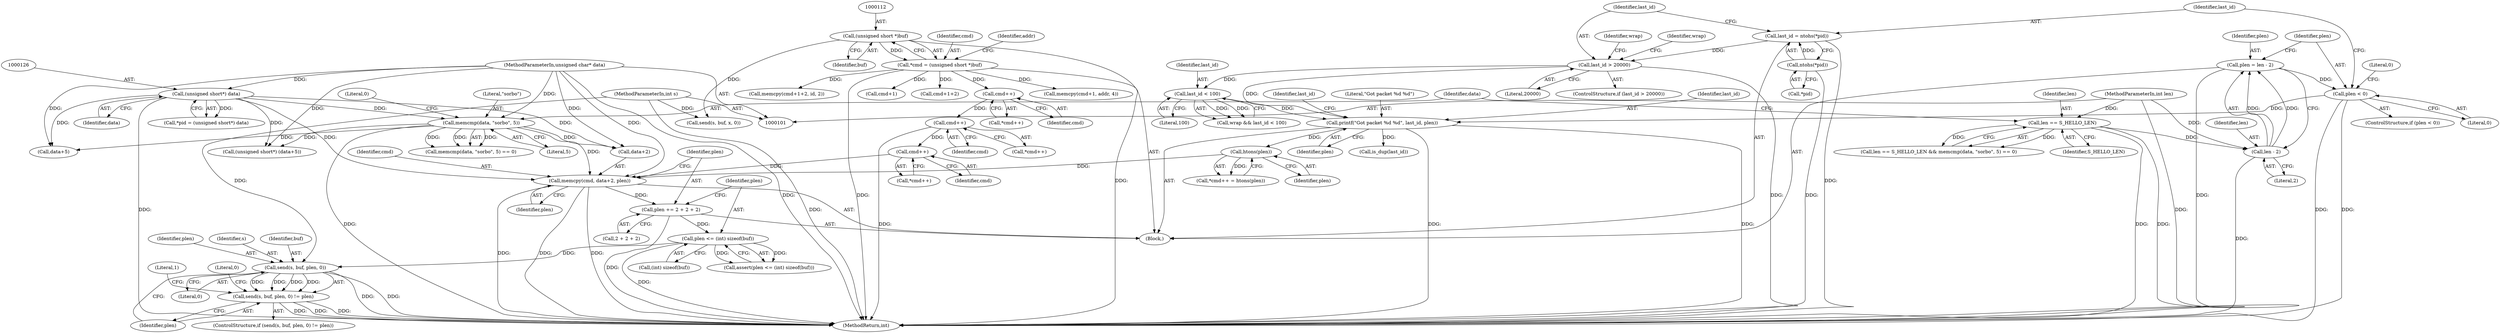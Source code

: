 digraph "0_aircrack-ng_da087238963c1239fdabd47dc1b65279605aca70@API" {
"1000287" [label="(Call,send(s, buf, plen, 0))"];
"1000102" [label="(MethodParameterIn,int s)"];
"1000279" [label="(Call,plen <= (int) sizeof(buf))"];
"1000271" [label="(Call,plen += 2 + 2 + 2)"];
"1000265" [label="(Call,memcpy(cmd, data+2, plen))"];
"1000261" [label="(Call,cmd++)"];
"1000203" [label="(Call,cmd++)"];
"1000197" [label="(Call,cmd++)"];
"1000109" [label="(Call,*cmd = (unsigned short *)buf)"];
"1000111" [label="(Call,(unsigned short *)buf)"];
"1000125" [label="(Call,(unsigned short*) data)"];
"1000103" [label="(MethodParameterIn,unsigned char* data)"];
"1000134" [label="(Call,memcmp(data, \"sorbo\", 5))"];
"1000263" [label="(Call,htons(plen))"];
"1000245" [label="(Call,printf(\"Got packet %d %d\", last_id, plen))"];
"1000224" [label="(Call,last_id > 20000)"];
"1000218" [label="(Call,last_id = ntohs(*pid))"];
"1000220" [label="(Call,ntohs(*pid))"];
"1000233" [label="(Call,last_id < 100)"];
"1000213" [label="(Call,plen < 0)"];
"1000207" [label="(Call,plen = len - 2)"];
"1000209" [label="(Call,len - 2)"];
"1000130" [label="(Call,len == S_HELLO_LEN)"];
"1000104" [label="(MethodParameterIn,int len)"];
"1000286" [label="(Call,send(s, buf, plen, 0) != plen)"];
"1000204" [label="(Identifier,cmd)"];
"1000104" [label="(MethodParameterIn,int len)"];
"1000110" [label="(Identifier,cmd)"];
"1000225" [label="(Identifier,last_id)"];
"1000281" [label="(Call,(int) sizeof(buf))"];
"1000113" [label="(Identifier,buf)"];
"1000270" [label="(Identifier,plen)"];
"1000234" [label="(Identifier,last_id)"];
"1000130" [label="(Call,len == S_HELLO_LEN)"];
"1000103" [label="(MethodParameterIn,unsigned char* data)"];
"1000132" [label="(Identifier,S_HELLO_LEN)"];
"1000251" [label="(Identifier,last_id)"];
"1000196" [label="(Call,*cmd++)"];
"1000162" [label="(Call,cmd+1)"];
"1000248" [label="(Identifier,plen)"];
"1000271" [label="(Call,plen += 2 + 2 + 2)"];
"1000219" [label="(Identifier,last_id)"];
"1000198" [label="(Identifier,cmd)"];
"1000215" [label="(Literal,0)"];
"1000137" [label="(Literal,5)"];
"1000263" [label="(Call,htons(plen))"];
"1000131" [label="(Identifier,len)"];
"1000260" [label="(Call,*cmd++)"];
"1000280" [label="(Identifier,plen)"];
"1000212" [label="(ControlStructure,if (plen < 0))"];
"1000262" [label="(Identifier,cmd)"];
"1000226" [label="(Literal,20000)"];
"1000285" [label="(ControlStructure,if (send(s, buf, plen, 0) != plen))"];
"1000224" [label="(Call,last_id > 20000)"];
"1000246" [label="(Literal,\"Got packet %d %d\")"];
"1000207" [label="(Call,plen = len - 2)"];
"1000247" [label="(Identifier,last_id)"];
"1000279" [label="(Call,plen <= (int) sizeof(buf))"];
"1000289" [label="(Identifier,buf)"];
"1000145" [label="(Call,data+5)"];
"1000106" [label="(Block,)"];
"1000168" [label="(Call,cmd+1+2)"];
"1000220" [label="(Call,ntohs(*pid))"];
"1000161" [label="(Call,memcpy(cmd+1, addr, 4))"];
"1000286" [label="(Call,send(s, buf, plen, 0) != plen)"];
"1000111" [label="(Call,(unsigned short *)buf)"];
"1000133" [label="(Call,memcmp(data, \"sorbo\", 5) == 0)"];
"1000273" [label="(Call,2 + 2 + 2)"];
"1000267" [label="(Call,data+2)"];
"1000203" [label="(Call,cmd++)"];
"1000250" [label="(Call,is_dup(last_id))"];
"1000297" [label="(MethodReturn,int)"];
"1000125" [label="(Call,(unsigned short*) data)"];
"1000278" [label="(Call,assert(plen <= (int) sizeof(buf)))"];
"1000228" [label="(Identifier,wrap)"];
"1000233" [label="(Call,last_id < 100)"];
"1000294" [label="(Literal,1)"];
"1000292" [label="(Identifier,plen)"];
"1000232" [label="(Identifier,wrap)"];
"1000218" [label="(Call,last_id = ntohs(*pid))"];
"1000221" [label="(Call,*pid)"];
"1000245" [label="(Call,printf(\"Got packet %d %d\", last_id, plen))"];
"1000266" [label="(Identifier,cmd)"];
"1000235" [label="(Literal,100)"];
"1000129" [label="(Call,len == S_HELLO_LEN && memcmp(data, \"sorbo\", 5) == 0)"];
"1000135" [label="(Identifier,data)"];
"1000209" [label="(Call,len - 2)"];
"1000261" [label="(Call,cmd++)"];
"1000214" [label="(Identifier,plen)"];
"1000136" [label="(Literal,\"sorbo\")"];
"1000197" [label="(Call,cmd++)"];
"1000264" [label="(Identifier,plen)"];
"1000117" [label="(Identifier,addr)"];
"1000272" [label="(Identifier,plen)"];
"1000143" [label="(Call,(unsigned short*) (data+5))"];
"1000138" [label="(Literal,0)"];
"1000223" [label="(ControlStructure,if (last_id > 20000))"];
"1000208" [label="(Identifier,plen)"];
"1000185" [label="(Call,send(s, buf, x, 0))"];
"1000211" [label="(Literal,2)"];
"1000296" [label="(Literal,0)"];
"1000290" [label="(Identifier,plen)"];
"1000231" [label="(Call,wrap && last_id < 100)"];
"1000291" [label="(Literal,0)"];
"1000265" [label="(Call,memcpy(cmd, data+2, plen))"];
"1000202" [label="(Call,*cmd++)"];
"1000259" [label="(Call,*cmd++ = htons(plen))"];
"1000102" [label="(MethodParameterIn,int s)"];
"1000210" [label="(Identifier,len)"];
"1000127" [label="(Identifier,data)"];
"1000109" [label="(Call,*cmd = (unsigned short *)buf)"];
"1000213" [label="(Call,plen < 0)"];
"1000217" [label="(Literal,0)"];
"1000123" [label="(Call,*pid = (unsigned short*) data)"];
"1000287" [label="(Call,send(s, buf, plen, 0))"];
"1000167" [label="(Call,memcpy(cmd+1+2, id, 2))"];
"1000288" [label="(Identifier,s)"];
"1000134" [label="(Call,memcmp(data, \"sorbo\", 5))"];
"1000287" -> "1000286"  [label="AST: "];
"1000287" -> "1000291"  [label="CFG: "];
"1000288" -> "1000287"  [label="AST: "];
"1000289" -> "1000287"  [label="AST: "];
"1000290" -> "1000287"  [label="AST: "];
"1000291" -> "1000287"  [label="AST: "];
"1000292" -> "1000287"  [label="CFG: "];
"1000287" -> "1000297"  [label="DDG: "];
"1000287" -> "1000297"  [label="DDG: "];
"1000287" -> "1000286"  [label="DDG: "];
"1000287" -> "1000286"  [label="DDG: "];
"1000287" -> "1000286"  [label="DDG: "];
"1000287" -> "1000286"  [label="DDG: "];
"1000102" -> "1000287"  [label="DDG: "];
"1000279" -> "1000287"  [label="DDG: "];
"1000102" -> "1000101"  [label="AST: "];
"1000102" -> "1000297"  [label="DDG: "];
"1000102" -> "1000185"  [label="DDG: "];
"1000279" -> "1000278"  [label="AST: "];
"1000279" -> "1000281"  [label="CFG: "];
"1000280" -> "1000279"  [label="AST: "];
"1000281" -> "1000279"  [label="AST: "];
"1000278" -> "1000279"  [label="CFG: "];
"1000279" -> "1000297"  [label="DDG: "];
"1000279" -> "1000278"  [label="DDG: "];
"1000279" -> "1000278"  [label="DDG: "];
"1000271" -> "1000279"  [label="DDG: "];
"1000271" -> "1000106"  [label="AST: "];
"1000271" -> "1000273"  [label="CFG: "];
"1000272" -> "1000271"  [label="AST: "];
"1000273" -> "1000271"  [label="AST: "];
"1000280" -> "1000271"  [label="CFG: "];
"1000271" -> "1000297"  [label="DDG: "];
"1000265" -> "1000271"  [label="DDG: "];
"1000265" -> "1000106"  [label="AST: "];
"1000265" -> "1000270"  [label="CFG: "];
"1000266" -> "1000265"  [label="AST: "];
"1000267" -> "1000265"  [label="AST: "];
"1000270" -> "1000265"  [label="AST: "];
"1000272" -> "1000265"  [label="CFG: "];
"1000265" -> "1000297"  [label="DDG: "];
"1000265" -> "1000297"  [label="DDG: "];
"1000265" -> "1000297"  [label="DDG: "];
"1000261" -> "1000265"  [label="DDG: "];
"1000125" -> "1000265"  [label="DDG: "];
"1000134" -> "1000265"  [label="DDG: "];
"1000103" -> "1000265"  [label="DDG: "];
"1000263" -> "1000265"  [label="DDG: "];
"1000261" -> "1000260"  [label="AST: "];
"1000261" -> "1000262"  [label="CFG: "];
"1000262" -> "1000261"  [label="AST: "];
"1000260" -> "1000261"  [label="CFG: "];
"1000203" -> "1000261"  [label="DDG: "];
"1000203" -> "1000202"  [label="AST: "];
"1000203" -> "1000204"  [label="CFG: "];
"1000204" -> "1000203"  [label="AST: "];
"1000202" -> "1000203"  [label="CFG: "];
"1000203" -> "1000297"  [label="DDG: "];
"1000197" -> "1000203"  [label="DDG: "];
"1000197" -> "1000196"  [label="AST: "];
"1000197" -> "1000198"  [label="CFG: "];
"1000198" -> "1000197"  [label="AST: "];
"1000196" -> "1000197"  [label="CFG: "];
"1000109" -> "1000197"  [label="DDG: "];
"1000109" -> "1000106"  [label="AST: "];
"1000109" -> "1000111"  [label="CFG: "];
"1000110" -> "1000109"  [label="AST: "];
"1000111" -> "1000109"  [label="AST: "];
"1000117" -> "1000109"  [label="CFG: "];
"1000109" -> "1000297"  [label="DDG: "];
"1000111" -> "1000109"  [label="DDG: "];
"1000109" -> "1000161"  [label="DDG: "];
"1000109" -> "1000162"  [label="DDG: "];
"1000109" -> "1000167"  [label="DDG: "];
"1000109" -> "1000168"  [label="DDG: "];
"1000111" -> "1000113"  [label="CFG: "];
"1000112" -> "1000111"  [label="AST: "];
"1000113" -> "1000111"  [label="AST: "];
"1000111" -> "1000297"  [label="DDG: "];
"1000111" -> "1000185"  [label="DDG: "];
"1000125" -> "1000123"  [label="AST: "];
"1000125" -> "1000127"  [label="CFG: "];
"1000126" -> "1000125"  [label="AST: "];
"1000127" -> "1000125"  [label="AST: "];
"1000123" -> "1000125"  [label="CFG: "];
"1000125" -> "1000297"  [label="DDG: "];
"1000125" -> "1000123"  [label="DDG: "];
"1000103" -> "1000125"  [label="DDG: "];
"1000125" -> "1000134"  [label="DDG: "];
"1000125" -> "1000143"  [label="DDG: "];
"1000125" -> "1000145"  [label="DDG: "];
"1000125" -> "1000267"  [label="DDG: "];
"1000103" -> "1000101"  [label="AST: "];
"1000103" -> "1000297"  [label="DDG: "];
"1000103" -> "1000134"  [label="DDG: "];
"1000103" -> "1000143"  [label="DDG: "];
"1000103" -> "1000145"  [label="DDG: "];
"1000103" -> "1000267"  [label="DDG: "];
"1000134" -> "1000133"  [label="AST: "];
"1000134" -> "1000137"  [label="CFG: "];
"1000135" -> "1000134"  [label="AST: "];
"1000136" -> "1000134"  [label="AST: "];
"1000137" -> "1000134"  [label="AST: "];
"1000138" -> "1000134"  [label="CFG: "];
"1000134" -> "1000297"  [label="DDG: "];
"1000134" -> "1000133"  [label="DDG: "];
"1000134" -> "1000133"  [label="DDG: "];
"1000134" -> "1000133"  [label="DDG: "];
"1000134" -> "1000143"  [label="DDG: "];
"1000134" -> "1000145"  [label="DDG: "];
"1000134" -> "1000267"  [label="DDG: "];
"1000263" -> "1000259"  [label="AST: "];
"1000263" -> "1000264"  [label="CFG: "];
"1000264" -> "1000263"  [label="AST: "];
"1000259" -> "1000263"  [label="CFG: "];
"1000263" -> "1000259"  [label="DDG: "];
"1000245" -> "1000263"  [label="DDG: "];
"1000245" -> "1000106"  [label="AST: "];
"1000245" -> "1000248"  [label="CFG: "];
"1000246" -> "1000245"  [label="AST: "];
"1000247" -> "1000245"  [label="AST: "];
"1000248" -> "1000245"  [label="AST: "];
"1000251" -> "1000245"  [label="CFG: "];
"1000245" -> "1000297"  [label="DDG: "];
"1000245" -> "1000297"  [label="DDG: "];
"1000224" -> "1000245"  [label="DDG: "];
"1000233" -> "1000245"  [label="DDG: "];
"1000213" -> "1000245"  [label="DDG: "];
"1000245" -> "1000250"  [label="DDG: "];
"1000224" -> "1000223"  [label="AST: "];
"1000224" -> "1000226"  [label="CFG: "];
"1000225" -> "1000224"  [label="AST: "];
"1000226" -> "1000224"  [label="AST: "];
"1000228" -> "1000224"  [label="CFG: "];
"1000232" -> "1000224"  [label="CFG: "];
"1000224" -> "1000297"  [label="DDG: "];
"1000218" -> "1000224"  [label="DDG: "];
"1000224" -> "1000233"  [label="DDG: "];
"1000218" -> "1000106"  [label="AST: "];
"1000218" -> "1000220"  [label="CFG: "];
"1000219" -> "1000218"  [label="AST: "];
"1000220" -> "1000218"  [label="AST: "];
"1000225" -> "1000218"  [label="CFG: "];
"1000218" -> "1000297"  [label="DDG: "];
"1000220" -> "1000218"  [label="DDG: "];
"1000220" -> "1000221"  [label="CFG: "];
"1000221" -> "1000220"  [label="AST: "];
"1000220" -> "1000297"  [label="DDG: "];
"1000233" -> "1000231"  [label="AST: "];
"1000233" -> "1000235"  [label="CFG: "];
"1000234" -> "1000233"  [label="AST: "];
"1000235" -> "1000233"  [label="AST: "];
"1000231" -> "1000233"  [label="CFG: "];
"1000233" -> "1000231"  [label="DDG: "];
"1000233" -> "1000231"  [label="DDG: "];
"1000213" -> "1000212"  [label="AST: "];
"1000213" -> "1000215"  [label="CFG: "];
"1000214" -> "1000213"  [label="AST: "];
"1000215" -> "1000213"  [label="AST: "];
"1000217" -> "1000213"  [label="CFG: "];
"1000219" -> "1000213"  [label="CFG: "];
"1000213" -> "1000297"  [label="DDG: "];
"1000213" -> "1000297"  [label="DDG: "];
"1000207" -> "1000213"  [label="DDG: "];
"1000207" -> "1000106"  [label="AST: "];
"1000207" -> "1000209"  [label="CFG: "];
"1000208" -> "1000207"  [label="AST: "];
"1000209" -> "1000207"  [label="AST: "];
"1000214" -> "1000207"  [label="CFG: "];
"1000207" -> "1000297"  [label="DDG: "];
"1000209" -> "1000207"  [label="DDG: "];
"1000209" -> "1000207"  [label="DDG: "];
"1000209" -> "1000211"  [label="CFG: "];
"1000210" -> "1000209"  [label="AST: "];
"1000211" -> "1000209"  [label="AST: "];
"1000209" -> "1000297"  [label="DDG: "];
"1000130" -> "1000209"  [label="DDG: "];
"1000104" -> "1000209"  [label="DDG: "];
"1000130" -> "1000129"  [label="AST: "];
"1000130" -> "1000132"  [label="CFG: "];
"1000131" -> "1000130"  [label="AST: "];
"1000132" -> "1000130"  [label="AST: "];
"1000135" -> "1000130"  [label="CFG: "];
"1000129" -> "1000130"  [label="CFG: "];
"1000130" -> "1000297"  [label="DDG: "];
"1000130" -> "1000297"  [label="DDG: "];
"1000130" -> "1000129"  [label="DDG: "];
"1000130" -> "1000129"  [label="DDG: "];
"1000104" -> "1000130"  [label="DDG: "];
"1000104" -> "1000101"  [label="AST: "];
"1000104" -> "1000297"  [label="DDG: "];
"1000286" -> "1000285"  [label="AST: "];
"1000286" -> "1000292"  [label="CFG: "];
"1000292" -> "1000286"  [label="AST: "];
"1000294" -> "1000286"  [label="CFG: "];
"1000296" -> "1000286"  [label="CFG: "];
"1000286" -> "1000297"  [label="DDG: "];
"1000286" -> "1000297"  [label="DDG: "];
"1000286" -> "1000297"  [label="DDG: "];
}
